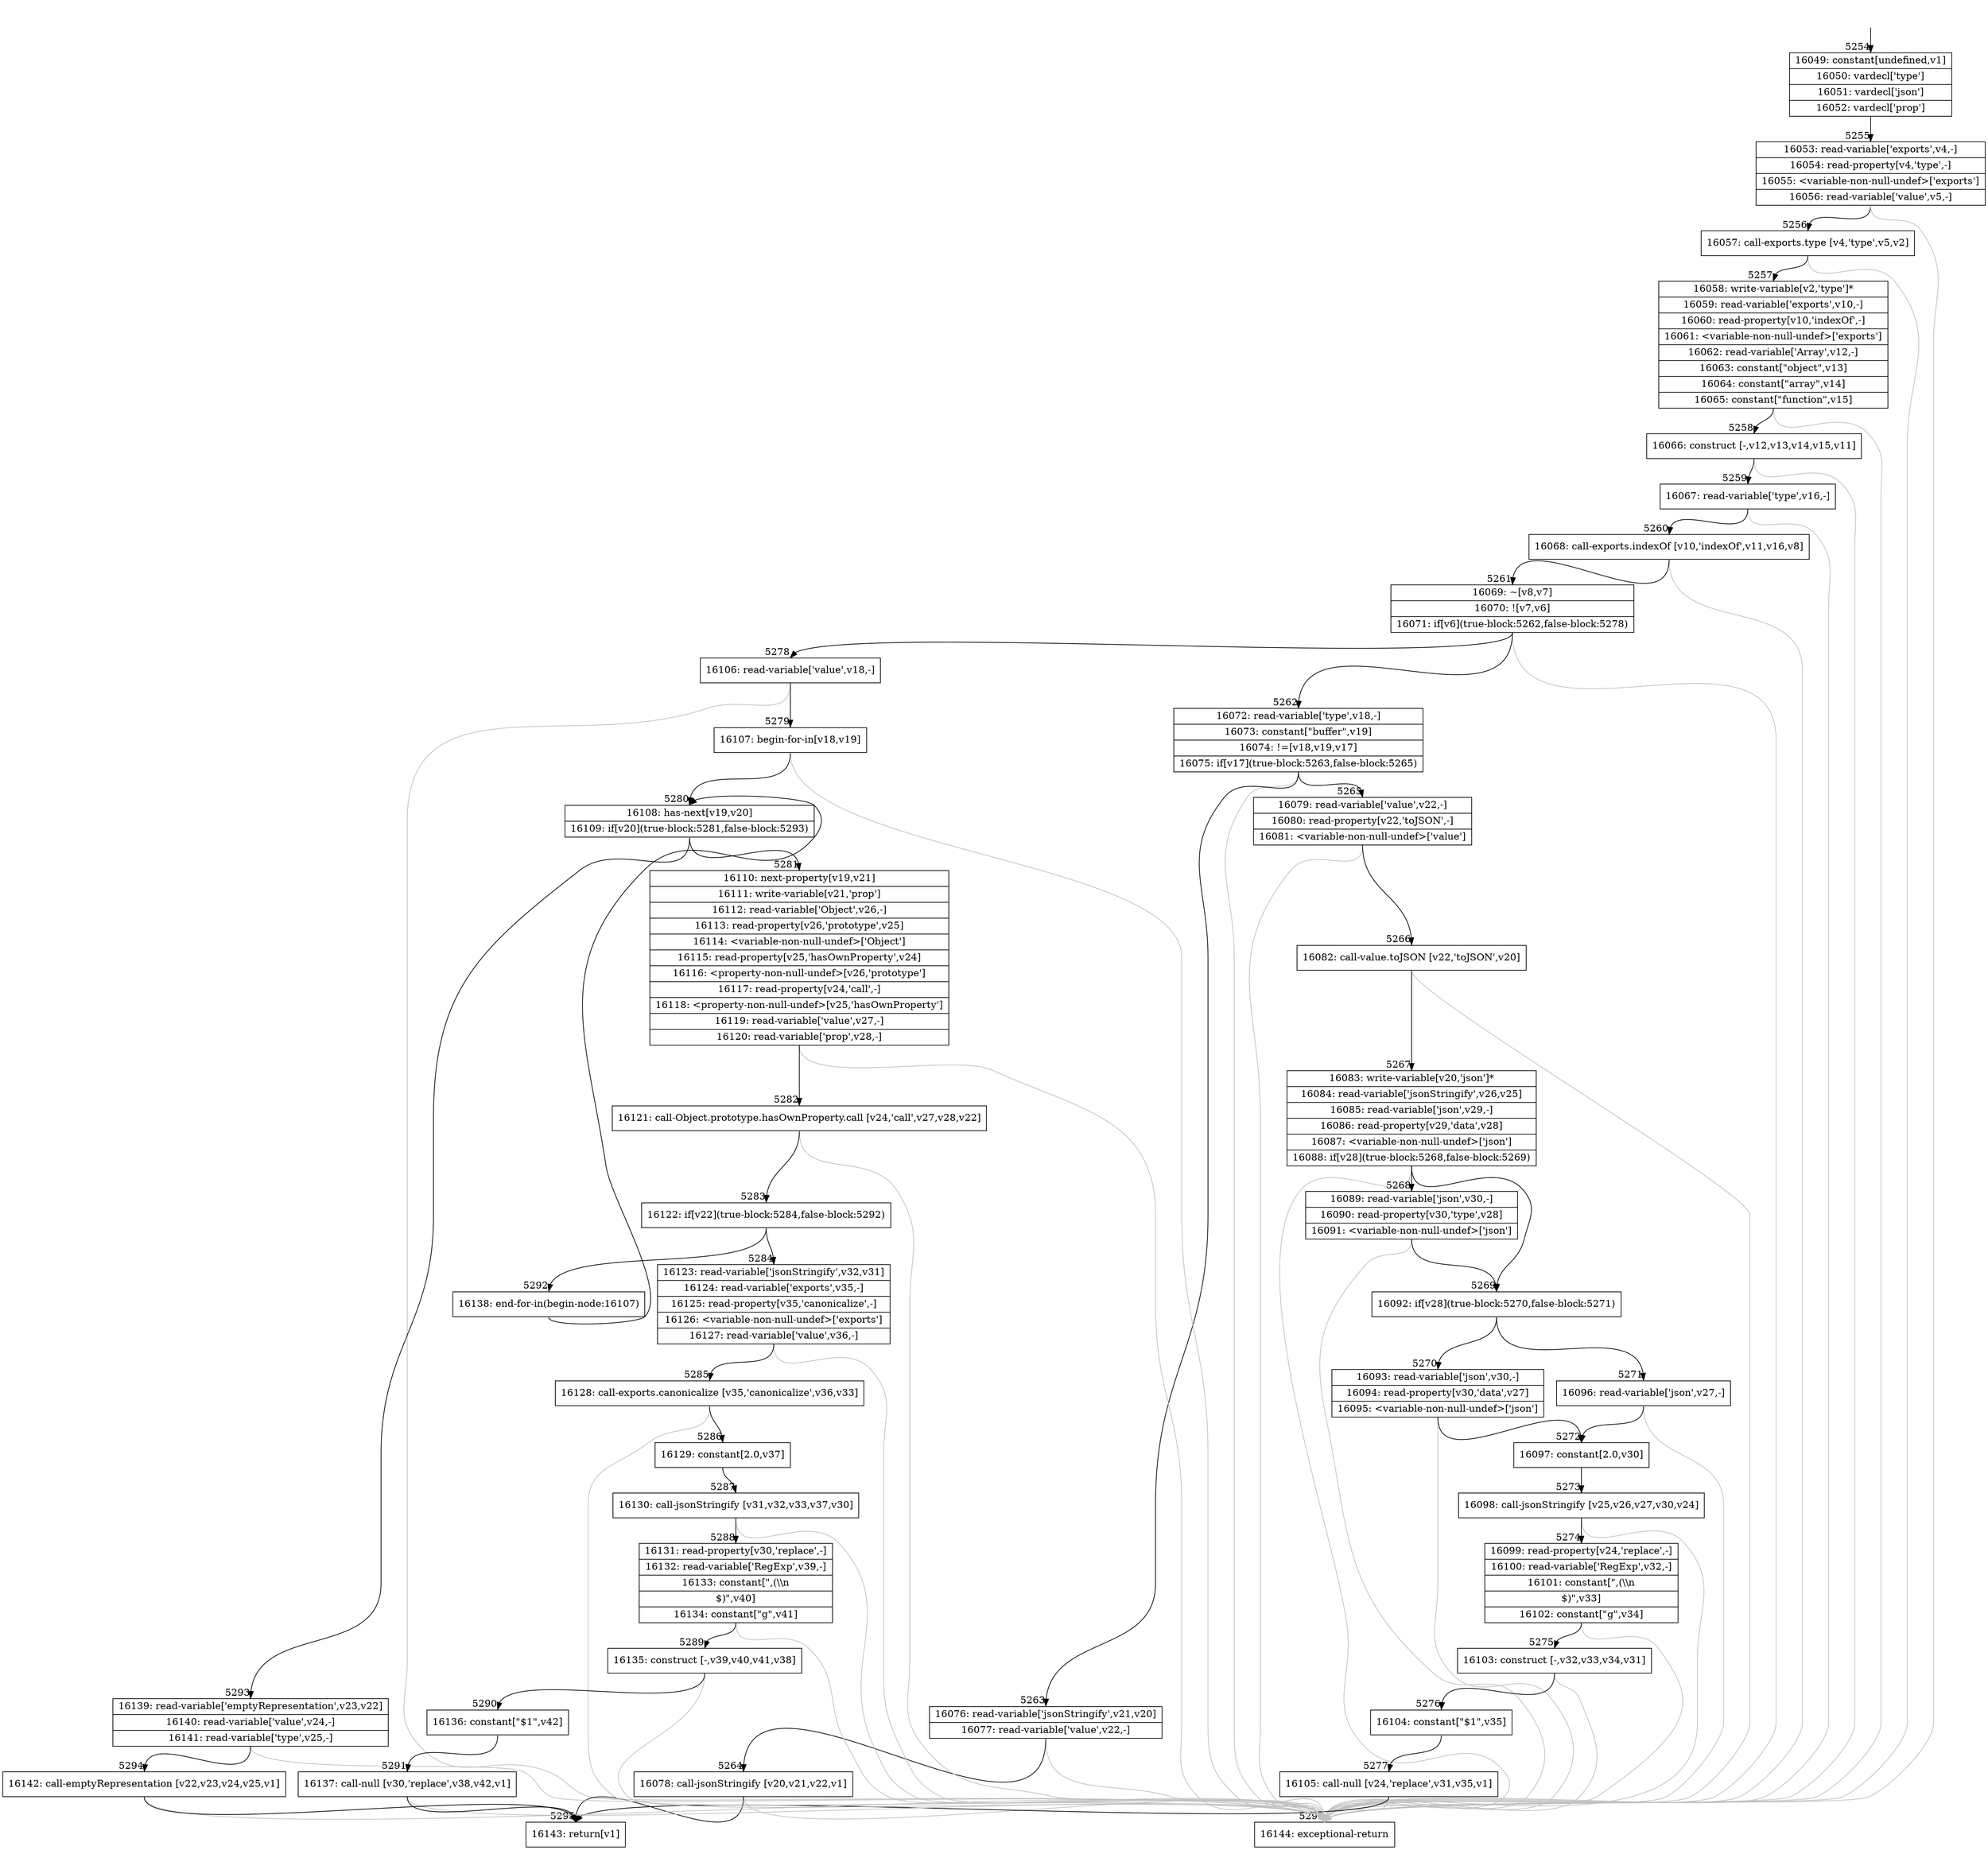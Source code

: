 digraph {
rankdir="TD"
BB_entry461[shape=none,label=""];
BB_entry461 -> BB5254 [tailport=s, headport=n, headlabel="    5254"]
BB5254 [shape=record label="{16049: constant[undefined,v1]|16050: vardecl['type']|16051: vardecl['json']|16052: vardecl['prop']}" ] 
BB5254 -> BB5255 [tailport=s, headport=n, headlabel="      5255"]
BB5255 [shape=record label="{16053: read-variable['exports',v4,-]|16054: read-property[v4,'type',-]|16055: \<variable-non-null-undef\>['exports']|16056: read-variable['value',v5,-]}" ] 
BB5255 -> BB5256 [tailport=s, headport=n, headlabel="      5256"]
BB5255 -> BB5296 [tailport=s, headport=n, color=gray, headlabel="      5296"]
BB5256 [shape=record label="{16057: call-exports.type [v4,'type',v5,v2]}" ] 
BB5256 -> BB5257 [tailport=s, headport=n, headlabel="      5257"]
BB5256 -> BB5296 [tailport=s, headport=n, color=gray]
BB5257 [shape=record label="{16058: write-variable[v2,'type']*|16059: read-variable['exports',v10,-]|16060: read-property[v10,'indexOf',-]|16061: \<variable-non-null-undef\>['exports']|16062: read-variable['Array',v12,-]|16063: constant[\"object\",v13]|16064: constant[\"array\",v14]|16065: constant[\"function\",v15]}" ] 
BB5257 -> BB5258 [tailport=s, headport=n, headlabel="      5258"]
BB5257 -> BB5296 [tailport=s, headport=n, color=gray]
BB5258 [shape=record label="{16066: construct [-,v12,v13,v14,v15,v11]}" ] 
BB5258 -> BB5259 [tailport=s, headport=n, headlabel="      5259"]
BB5258 -> BB5296 [tailport=s, headport=n, color=gray]
BB5259 [shape=record label="{16067: read-variable['type',v16,-]}" ] 
BB5259 -> BB5260 [tailport=s, headport=n, headlabel="      5260"]
BB5259 -> BB5296 [tailport=s, headport=n, color=gray]
BB5260 [shape=record label="{16068: call-exports.indexOf [v10,'indexOf',v11,v16,v8]}" ] 
BB5260 -> BB5261 [tailport=s, headport=n, headlabel="      5261"]
BB5260 -> BB5296 [tailport=s, headport=n, color=gray]
BB5261 [shape=record label="{16069: ~[v8,v7]|16070: ![v7,v6]|16071: if[v6](true-block:5262,false-block:5278)}" ] 
BB5261 -> BB5262 [tailport=s, headport=n, headlabel="      5262"]
BB5261 -> BB5278 [tailport=s, headport=n, headlabel="      5278"]
BB5261 -> BB5296 [tailport=s, headport=n, color=gray]
BB5262 [shape=record label="{16072: read-variable['type',v18,-]|16073: constant[\"buffer\",v19]|16074: !=[v18,v19,v17]|16075: if[v17](true-block:5263,false-block:5265)}" ] 
BB5262 -> BB5263 [tailport=s, headport=n, headlabel="      5263"]
BB5262 -> BB5265 [tailport=s, headport=n, headlabel="      5265"]
BB5262 -> BB5296 [tailport=s, headport=n, color=gray]
BB5263 [shape=record label="{16076: read-variable['jsonStringify',v21,v20]|16077: read-variable['value',v22,-]}" ] 
BB5263 -> BB5264 [tailport=s, headport=n, headlabel="      5264"]
BB5263 -> BB5296 [tailport=s, headport=n, color=gray]
BB5264 [shape=record label="{16078: call-jsonStringify [v20,v21,v22,v1]}" ] 
BB5264 -> BB5295 [tailport=s, headport=n, headlabel="      5295"]
BB5264 -> BB5296 [tailport=s, headport=n, color=gray]
BB5265 [shape=record label="{16079: read-variable['value',v22,-]|16080: read-property[v22,'toJSON',-]|16081: \<variable-non-null-undef\>['value']}" ] 
BB5265 -> BB5266 [tailport=s, headport=n, headlabel="      5266"]
BB5265 -> BB5296 [tailport=s, headport=n, color=gray]
BB5266 [shape=record label="{16082: call-value.toJSON [v22,'toJSON',v20]}" ] 
BB5266 -> BB5267 [tailport=s, headport=n, headlabel="      5267"]
BB5266 -> BB5296 [tailport=s, headport=n, color=gray]
BB5267 [shape=record label="{16083: write-variable[v20,'json']*|16084: read-variable['jsonStringify',v26,v25]|16085: read-variable['json',v29,-]|16086: read-property[v29,'data',v28]|16087: \<variable-non-null-undef\>['json']|16088: if[v28](true-block:5268,false-block:5269)}" ] 
BB5267 -> BB5269 [tailport=s, headport=n, headlabel="      5269"]
BB5267 -> BB5268 [tailport=s, headport=n, headlabel="      5268"]
BB5267 -> BB5296 [tailport=s, headport=n, color=gray]
BB5268 [shape=record label="{16089: read-variable['json',v30,-]|16090: read-property[v30,'type',v28]|16091: \<variable-non-null-undef\>['json']}" ] 
BB5268 -> BB5269 [tailport=s, headport=n]
BB5268 -> BB5296 [tailport=s, headport=n, color=gray]
BB5269 [shape=record label="{16092: if[v28](true-block:5270,false-block:5271)}" ] 
BB5269 -> BB5270 [tailport=s, headport=n, headlabel="      5270"]
BB5269 -> BB5271 [tailport=s, headport=n, headlabel="      5271"]
BB5270 [shape=record label="{16093: read-variable['json',v30,-]|16094: read-property[v30,'data',v27]|16095: \<variable-non-null-undef\>['json']}" ] 
BB5270 -> BB5272 [tailport=s, headport=n, headlabel="      5272"]
BB5270 -> BB5296 [tailport=s, headport=n, color=gray]
BB5271 [shape=record label="{16096: read-variable['json',v27,-]}" ] 
BB5271 -> BB5272 [tailport=s, headport=n]
BB5271 -> BB5296 [tailport=s, headport=n, color=gray]
BB5272 [shape=record label="{16097: constant[2.0,v30]}" ] 
BB5272 -> BB5273 [tailport=s, headport=n, headlabel="      5273"]
BB5273 [shape=record label="{16098: call-jsonStringify [v25,v26,v27,v30,v24]}" ] 
BB5273 -> BB5274 [tailport=s, headport=n, headlabel="      5274"]
BB5273 -> BB5296 [tailport=s, headport=n, color=gray]
BB5274 [shape=record label="{16099: read-property[v24,'replace',-]|16100: read-variable['RegExp',v32,-]|16101: constant[\",(\\\\n|$)\",v33]|16102: constant[\"g\",v34]}" ] 
BB5274 -> BB5275 [tailport=s, headport=n, headlabel="      5275"]
BB5274 -> BB5296 [tailport=s, headport=n, color=gray]
BB5275 [shape=record label="{16103: construct [-,v32,v33,v34,v31]}" ] 
BB5275 -> BB5276 [tailport=s, headport=n, headlabel="      5276"]
BB5275 -> BB5296 [tailport=s, headport=n, color=gray]
BB5276 [shape=record label="{16104: constant[\"$1\",v35]}" ] 
BB5276 -> BB5277 [tailport=s, headport=n, headlabel="      5277"]
BB5277 [shape=record label="{16105: call-null [v24,'replace',v31,v35,v1]}" ] 
BB5277 -> BB5295 [tailport=s, headport=n]
BB5277 -> BB5296 [tailport=s, headport=n, color=gray]
BB5278 [shape=record label="{16106: read-variable['value',v18,-]}" ] 
BB5278 -> BB5279 [tailport=s, headport=n, headlabel="      5279"]
BB5278 -> BB5296 [tailport=s, headport=n, color=gray]
BB5279 [shape=record label="{16107: begin-for-in[v18,v19]}" ] 
BB5279 -> BB5280 [tailport=s, headport=n, headlabel="      5280"]
BB5279 -> BB5296 [tailport=s, headport=n, color=gray]
BB5280 [shape=record label="{16108: has-next[v19,v20]|16109: if[v20](true-block:5281,false-block:5293)}" ] 
BB5280 -> BB5281 [tailport=s, headport=n, headlabel="      5281"]
BB5280 -> BB5293 [tailport=s, headport=n, headlabel="      5293"]
BB5281 [shape=record label="{16110: next-property[v19,v21]|16111: write-variable[v21,'prop']|16112: read-variable['Object',v26,-]|16113: read-property[v26,'prototype',v25]|16114: \<variable-non-null-undef\>['Object']|16115: read-property[v25,'hasOwnProperty',v24]|16116: \<property-non-null-undef\>[v26,'prototype']|16117: read-property[v24,'call',-]|16118: \<property-non-null-undef\>[v25,'hasOwnProperty']|16119: read-variable['value',v27,-]|16120: read-variable['prop',v28,-]}" ] 
BB5281 -> BB5282 [tailport=s, headport=n, headlabel="      5282"]
BB5281 -> BB5296 [tailport=s, headport=n, color=gray]
BB5282 [shape=record label="{16121: call-Object.prototype.hasOwnProperty.call [v24,'call',v27,v28,v22]}" ] 
BB5282 -> BB5283 [tailport=s, headport=n, headlabel="      5283"]
BB5282 -> BB5296 [tailport=s, headport=n, color=gray]
BB5283 [shape=record label="{16122: if[v22](true-block:5284,false-block:5292)}" ] 
BB5283 -> BB5284 [tailport=s, headport=n, headlabel="      5284"]
BB5283 -> BB5292 [tailport=s, headport=n, headlabel="      5292"]
BB5284 [shape=record label="{16123: read-variable['jsonStringify',v32,v31]|16124: read-variable['exports',v35,-]|16125: read-property[v35,'canonicalize',-]|16126: \<variable-non-null-undef\>['exports']|16127: read-variable['value',v36,-]}" ] 
BB5284 -> BB5285 [tailport=s, headport=n, headlabel="      5285"]
BB5284 -> BB5296 [tailport=s, headport=n, color=gray]
BB5285 [shape=record label="{16128: call-exports.canonicalize [v35,'canonicalize',v36,v33]}" ] 
BB5285 -> BB5286 [tailport=s, headport=n, headlabel="      5286"]
BB5285 -> BB5296 [tailport=s, headport=n, color=gray]
BB5286 [shape=record label="{16129: constant[2.0,v37]}" ] 
BB5286 -> BB5287 [tailport=s, headport=n, headlabel="      5287"]
BB5287 [shape=record label="{16130: call-jsonStringify [v31,v32,v33,v37,v30]}" ] 
BB5287 -> BB5288 [tailport=s, headport=n, headlabel="      5288"]
BB5287 -> BB5296 [tailport=s, headport=n, color=gray]
BB5288 [shape=record label="{16131: read-property[v30,'replace',-]|16132: read-variable['RegExp',v39,-]|16133: constant[\",(\\\\n|$)\",v40]|16134: constant[\"g\",v41]}" ] 
BB5288 -> BB5289 [tailport=s, headport=n, headlabel="      5289"]
BB5288 -> BB5296 [tailport=s, headport=n, color=gray]
BB5289 [shape=record label="{16135: construct [-,v39,v40,v41,v38]}" ] 
BB5289 -> BB5290 [tailport=s, headport=n, headlabel="      5290"]
BB5289 -> BB5296 [tailport=s, headport=n, color=gray]
BB5290 [shape=record label="{16136: constant[\"$1\",v42]}" ] 
BB5290 -> BB5291 [tailport=s, headport=n, headlabel="      5291"]
BB5291 [shape=record label="{16137: call-null [v30,'replace',v38,v42,v1]}" ] 
BB5291 -> BB5295 [tailport=s, headport=n]
BB5291 -> BB5296 [tailport=s, headport=n, color=gray]
BB5292 [shape=record label="{16138: end-for-in(begin-node:16107)}" ] 
BB5292 -> BB5280 [tailport=s, headport=n]
BB5293 [shape=record label="{16139: read-variable['emptyRepresentation',v23,v22]|16140: read-variable['value',v24,-]|16141: read-variable['type',v25,-]}" ] 
BB5293 -> BB5294 [tailport=s, headport=n, headlabel="      5294"]
BB5293 -> BB5296 [tailport=s, headport=n, color=gray]
BB5294 [shape=record label="{16142: call-emptyRepresentation [v22,v23,v24,v25,v1]}" ] 
BB5294 -> BB5295 [tailport=s, headport=n]
BB5294 -> BB5296 [tailport=s, headport=n, color=gray]
BB5295 [shape=record label="{16143: return[v1]}" ] 
BB5296 [shape=record label="{16144: exceptional-return}" ] 
//#$~ 6113
}
